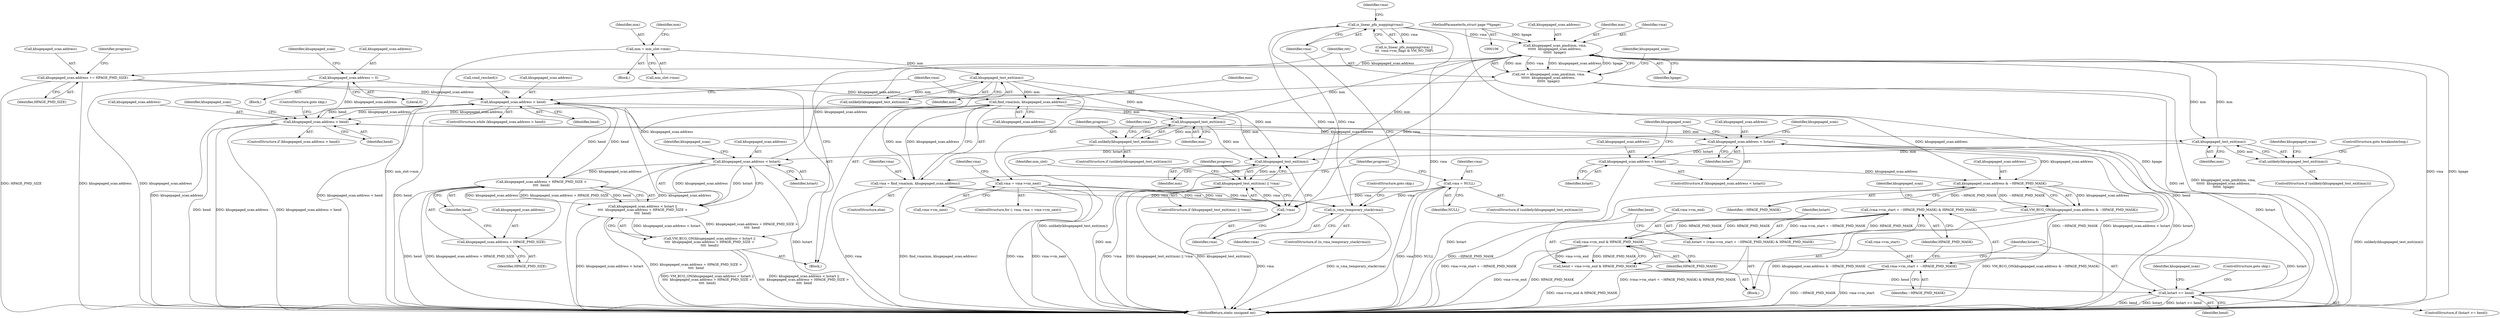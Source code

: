 digraph "0_linux_78f11a255749d09025f54d4e2df4fbcb031530e2_2@pointer" {
"1000314" [label="(Call,khugepaged_scan_pmd(mm, vma,\n\t\t\t\t\t\t  khugepaged_scan.address,\n\t\t\t\t\t\t  hpage))"];
"1000295" [label="(Call,khugepaged_test_exit(mm))"];
"1000314" [label="(Call,khugepaged_scan_pmd(mm, vma,\n\t\t\t\t\t\t  khugepaged_scan.address,\n\t\t\t\t\t\t  hpage))"];
"1000232" [label="(Call,is_linear_pfn_mapping(vma))"];
"1000227" [label="(Call,is_vma_temporary_stack(vma))"];
"1000178" [label="(Call,vma = vma->vm_next)"];
"1000167" [label="(Call,vma = find_vma(mm, khugepaged_scan.address))"];
"1000169" [label="(Call,find_vma(mm, khugepaged_scan.address))"];
"1000161" [label="(Call,khugepaged_test_exit(mm))"];
"1000149" [label="(Call,mm = mm_slot->mm)"];
"1000136" [label="(Call,khugepaged_scan.address = 0)"];
"1000163" [label="(Call,vma = NULL)"];
"1000300" [label="(Call,khugepaged_scan.address < hstart)"];
"1000285" [label="(Call,khugepaged_scan.address < hend)"];
"1000279" [label="(Call,khugepaged_scan.address & ~HPAGE_PMD_MASK)"];
"1000268" [label="(Call,khugepaged_scan.address < hstart)"];
"1000261" [label="(Call,khugepaged_scan.address > hend)"];
"1000256" [label="(Call,hstart >= hend)"];
"1000239" [label="(Call,hstart = (vma->vm_start + ~HPAGE_PMD_MASK) & HPAGE_PMD_MASK)"];
"1000241" [label="(Call,(vma->vm_start + ~HPAGE_PMD_MASK) & HPAGE_PMD_MASK)"];
"1000250" [label="(Call,vma->vm_end & HPAGE_PMD_MASK)"];
"1000248" [label="(Call,hend = vma->vm_end & HPAGE_PMD_MASK)"];
"1000273" [label="(Call,khugepaged_scan.address = hstart)"];
"1000321" [label="(Call,khugepaged_scan.address += HPAGE_PMD_SIZE)"];
"1000305" [label="(Call,khugepaged_scan.address + HPAGE_PMD_SIZE >\n\t\t\t\t  hend)"];
"1000108" [label="(MethodParameterIn,struct page **hpage)"];
"1000189" [label="(Call,khugepaged_test_exit(mm))"];
"1000188" [label="(Call,unlikely(khugepaged_test_exit(mm)))"];
"1000294" [label="(Call,unlikely(khugepaged_test_exit(mm)))"];
"1000312" [label="(Call,ret = khugepaged_scan_pmd(mm, vma,\n\t\t\t\t\t\t  khugepaged_scan.address,\n\t\t\t\t\t\t  hpage))"];
"1000242" [label="(Call,vma->vm_start + ~HPAGE_PMD_MASK)"];
"1000278" [label="(Call,VM_BUG_ON(khugepaged_scan.address & ~HPAGE_PMD_MASK))"];
"1000299" [label="(Call,khugepaged_scan.address < hstart ||\n\t\t\t\t  khugepaged_scan.address + HPAGE_PMD_SIZE >\n\t\t\t\t  hend)"];
"1000298" [label="(Call,VM_BUG_ON(khugepaged_scan.address < hstart ||\n\t\t\t\t  khugepaged_scan.address + HPAGE_PMD_SIZE >\n\t\t\t\t  hend))"];
"1000306" [label="(Call,khugepaged_scan.address + HPAGE_PMD_SIZE)"];
"1000355" [label="(Call,khugepaged_test_exit(mm))"];
"1000354" [label="(Call,khugepaged_test_exit(mm) || !vma)"];
"1000357" [label="(Call,!vma)"];
"1000136" [label="(Call,khugepaged_scan.address = 0)"];
"1000231" [label="(Call,is_linear_pfn_mapping(vma) ||\n\t\t\t  vma->vm_flags & VM_NO_THP)"];
"1000180" [label="(Call,vma->vm_next)"];
"1000242" [label="(Call,vma->vm_start + ~HPAGE_PMD_MASK)"];
"1000226" [label="(ControlStructure,if (is_vma_temporary_stack(vma)))"];
"1000171" [label="(Call,khugepaged_scan.address)"];
"1000232" [label="(Call,is_linear_pfn_mapping(vma))"];
"1000322" [label="(Call,khugepaged_scan.address)"];
"1000327" [label="(Identifier,progress)"];
"1000177" [label="(Identifier,vma)"];
"1000241" [label="(Call,(vma->vm_start + ~HPAGE_PMD_MASK) & HPAGE_PMD_MASK)"];
"1000161" [label="(Call,khugepaged_test_exit(mm))"];
"1000262" [label="(Call,khugepaged_scan.address)"];
"1000257" [label="(Identifier,hstart)"];
"1000243" [label="(Call,vma->vm_start)"];
"1000290" [label="(Block,)"];
"1000298" [label="(Call,VM_BUG_ON(khugepaged_scan.address < hstart ||\n\t\t\t\t  khugepaged_scan.address + HPAGE_PMD_SIZE >\n\t\t\t\t  hend))"];
"1000265" [label="(Identifier,hend)"];
"1000270" [label="(Identifier,khugepaged_scan)"];
"1000269" [label="(Call,khugepaged_scan.address)"];
"1000307" [label="(Call,khugepaged_scan.address)"];
"1000168" [label="(Identifier,vma)"];
"1000108" [label="(MethodParameterIn,struct page **hpage)"];
"1000247" [label="(Identifier,HPAGE_PMD_MASK)"];
"1000157" [label="(Identifier,mm)"];
"1000325" [label="(Identifier,HPAGE_PMD_SIZE)"];
"1000285" [label="(Call,khugepaged_scan.address < hend)"];
"1000140" [label="(Literal,0)"];
"1000292" [label="(Call,cond_resched())"];
"1000137" [label="(Call,khugepaged_scan.address)"];
"1000284" [label="(ControlStructure,while (khugepaged_scan.address < hend))"];
"1000302" [label="(Identifier,khugepaged_scan)"];
"1000274" [label="(Call,khugepaged_scan.address)"];
"1000299" [label="(Call,khugepaged_scan.address < hstart ||\n\t\t\t\t  khugepaged_scan.address + HPAGE_PMD_SIZE >\n\t\t\t\t  hend)"];
"1000109" [label="(Block,)"];
"1000279" [label="(Call,khugepaged_scan.address & ~HPAGE_PMD_MASK)"];
"1000283" [label="(Identifier,~HPAGE_PMD_MASK)"];
"1000227" [label="(Call,is_vma_temporary_stack(vma))"];
"1000164" [label="(Identifier,vma)"];
"1000170" [label="(Identifier,mm)"];
"1000246" [label="(Identifier,~HPAGE_PMD_MASK)"];
"1000255" [label="(ControlStructure,if (hstart >= hend))"];
"1000249" [label="(Identifier,hend)"];
"1000201" [label="(Identifier,vma)"];
"1000187" [label="(ControlStructure,if (unlikely(khugepaged_test_exit(mm))))"];
"1000389" [label="(Identifier,progress)"];
"1000233" [label="(Identifier,vma)"];
"1000356" [label="(Identifier,mm)"];
"1000308" [label="(Identifier,khugepaged_scan)"];
"1000190" [label="(Identifier,mm)"];
"1000261" [label="(Call,khugepaged_scan.address > hend)"];
"1000295" [label="(Call,khugepaged_test_exit(mm))"];
"1000320" [label="(Identifier,hpage)"];
"1000301" [label="(Call,khugepaged_scan.address)"];
"1000149" [label="(Call,mm = mm_slot->mm)"];
"1000358" [label="(Identifier,vma)"];
"1000183" [label="(Block,)"];
"1000304" [label="(Identifier,hstart)"];
"1000266" [label="(ControlStructure,goto skip;)"];
"1000263" [label="(Identifier,khugepaged_scan)"];
"1000281" [label="(Identifier,khugepaged_scan)"];
"1000278" [label="(Call,VM_BUG_ON(khugepaged_scan.address & ~HPAGE_PMD_MASK))"];
"1000259" [label="(ControlStructure,goto skip;)"];
"1000286" [label="(Call,khugepaged_scan.address)"];
"1000159" [label="(ControlStructure,if (unlikely(khugepaged_test_exit(mm))))"];
"1000354" [label="(Call,khugepaged_test_exit(mm) || !vma)"];
"1000311" [label="(Identifier,hend)"];
"1000167" [label="(Call,vma = find_vma(mm, khugepaged_scan.address))"];
"1000169" [label="(Call,find_vma(mm, khugepaged_scan.address))"];
"1000258" [label="(Identifier,hend)"];
"1000178" [label="(Call,vma = vma->vm_next)"];
"1000239" [label="(Call,hstart = (vma->vm_start + ~HPAGE_PMD_MASK) & HPAGE_PMD_MASK)"];
"1000166" [label="(ControlStructure,else)"];
"1000151" [label="(Call,mm_slot->mm)"];
"1000305" [label="(Call,khugepaged_scan.address + HPAGE_PMD_SIZE >\n\t\t\t\t  hend)"];
"1000296" [label="(Identifier,mm)"];
"1000236" [label="(Identifier,vma)"];
"1000260" [label="(ControlStructure,if (khugepaged_scan.address > hend))"];
"1000160" [label="(Call,unlikely(khugepaged_test_exit(mm)))"];
"1000273" [label="(Call,khugepaged_scan.address = hstart)"];
"1000250" [label="(Call,vma->vm_end & HPAGE_PMD_MASK)"];
"1000364" [label="(Identifier,mm_slot)"];
"1000297" [label="(ControlStructure,goto breakouterloop;)"];
"1000267" [label="(ControlStructure,if (khugepaged_scan.address < hstart))"];
"1000357" [label="(Call,!vma)"];
"1000277" [label="(Identifier,hstart)"];
"1000323" [label="(Identifier,khugepaged_scan)"];
"1000228" [label="(Identifier,vma)"];
"1000150" [label="(Identifier,mm)"];
"1000165" [label="(Identifier,NULL)"];
"1000162" [label="(Identifier,mm)"];
"1000312" [label="(Call,ret = khugepaged_scan_pmd(mm, vma,\n\t\t\t\t\t\t  khugepaged_scan.address,\n\t\t\t\t\t\t  hpage))"];
"1000317" [label="(Call,khugepaged_scan.address)"];
"1000135" [label="(Block,)"];
"1000176" [label="(ControlStructure,for (; vma; vma = vma->vm_next))"];
"1000229" [label="(ControlStructure,goto skip;)"];
"1000179" [label="(Identifier,vma)"];
"1000143" [label="(Identifier,khugepaged_scan)"];
"1000163" [label="(Call,vma = NULL)"];
"1000256" [label="(Call,hstart >= hend)"];
"1000280" [label="(Call,khugepaged_scan.address)"];
"1000189" [label="(Call,khugepaged_test_exit(mm))"];
"1000254" [label="(Identifier,HPAGE_PMD_MASK)"];
"1000240" [label="(Identifier,hstart)"];
"1000306" [label="(Call,khugepaged_scan.address + HPAGE_PMD_SIZE)"];
"1000313" [label="(Identifier,ret)"];
"1000287" [label="(Identifier,khugepaged_scan)"];
"1000272" [label="(Identifier,hstart)"];
"1000355" [label="(Call,khugepaged_test_exit(mm))"];
"1000289" [label="(Identifier,hend)"];
"1000353" [label="(ControlStructure,if (khugepaged_test_exit(mm) || !vma))"];
"1000175" [label="(Identifier,progress)"];
"1000188" [label="(Call,unlikely(khugepaged_test_exit(mm)))"];
"1000315" [label="(Identifier,mm)"];
"1000390" [label="(MethodReturn,static unsigned int)"];
"1000300" [label="(Call,khugepaged_scan.address < hstart)"];
"1000316" [label="(Identifier,vma)"];
"1000248" [label="(Call,hend = vma->vm_end & HPAGE_PMD_MASK)"];
"1000193" [label="(Identifier,progress)"];
"1000293" [label="(ControlStructure,if (unlikely(khugepaged_test_exit(mm))))"];
"1000294" [label="(Call,unlikely(khugepaged_test_exit(mm)))"];
"1000268" [label="(Call,khugepaged_scan.address < hstart)"];
"1000275" [label="(Identifier,khugepaged_scan)"];
"1000251" [label="(Call,vma->vm_end)"];
"1000314" [label="(Call,khugepaged_scan_pmd(mm, vma,\n\t\t\t\t\t\t  khugepaged_scan.address,\n\t\t\t\t\t\t  hpage))"];
"1000310" [label="(Identifier,HPAGE_PMD_SIZE)"];
"1000321" [label="(Call,khugepaged_scan.address += HPAGE_PMD_SIZE)"];
"1000314" -> "1000312"  [label="AST: "];
"1000314" -> "1000320"  [label="CFG: "];
"1000315" -> "1000314"  [label="AST: "];
"1000316" -> "1000314"  [label="AST: "];
"1000317" -> "1000314"  [label="AST: "];
"1000320" -> "1000314"  [label="AST: "];
"1000312" -> "1000314"  [label="CFG: "];
"1000314" -> "1000390"  [label="DDG: vma"];
"1000314" -> "1000390"  [label="DDG: hpage"];
"1000314" -> "1000189"  [label="DDG: mm"];
"1000314" -> "1000295"  [label="DDG: mm"];
"1000314" -> "1000312"  [label="DDG: mm"];
"1000314" -> "1000312"  [label="DDG: vma"];
"1000314" -> "1000312"  [label="DDG: khugepaged_scan.address"];
"1000314" -> "1000312"  [label="DDG: hpage"];
"1000295" -> "1000314"  [label="DDG: mm"];
"1000232" -> "1000314"  [label="DDG: vma"];
"1000300" -> "1000314"  [label="DDG: khugepaged_scan.address"];
"1000108" -> "1000314"  [label="DDG: hpage"];
"1000314" -> "1000321"  [label="DDG: khugepaged_scan.address"];
"1000314" -> "1000355"  [label="DDG: mm"];
"1000314" -> "1000357"  [label="DDG: vma"];
"1000295" -> "1000294"  [label="AST: "];
"1000295" -> "1000296"  [label="CFG: "];
"1000296" -> "1000295"  [label="AST: "];
"1000294" -> "1000295"  [label="CFG: "];
"1000295" -> "1000294"  [label="DDG: mm"];
"1000189" -> "1000295"  [label="DDG: mm"];
"1000295" -> "1000355"  [label="DDG: mm"];
"1000232" -> "1000231"  [label="AST: "];
"1000232" -> "1000233"  [label="CFG: "];
"1000233" -> "1000232"  [label="AST: "];
"1000236" -> "1000232"  [label="CFG: "];
"1000231" -> "1000232"  [label="CFG: "];
"1000232" -> "1000390"  [label="DDG: vma"];
"1000232" -> "1000231"  [label="DDG: vma"];
"1000227" -> "1000232"  [label="DDG: vma"];
"1000232" -> "1000357"  [label="DDG: vma"];
"1000227" -> "1000226"  [label="AST: "];
"1000227" -> "1000228"  [label="CFG: "];
"1000228" -> "1000227"  [label="AST: "];
"1000229" -> "1000227"  [label="CFG: "];
"1000233" -> "1000227"  [label="CFG: "];
"1000227" -> "1000390"  [label="DDG: is_vma_temporary_stack(vma)"];
"1000178" -> "1000227"  [label="DDG: vma"];
"1000167" -> "1000227"  [label="DDG: vma"];
"1000163" -> "1000227"  [label="DDG: vma"];
"1000178" -> "1000176"  [label="AST: "];
"1000178" -> "1000180"  [label="CFG: "];
"1000179" -> "1000178"  [label="AST: "];
"1000180" -> "1000178"  [label="AST: "];
"1000177" -> "1000178"  [label="CFG: "];
"1000178" -> "1000390"  [label="DDG: vma"];
"1000178" -> "1000390"  [label="DDG: vma->vm_next"];
"1000178" -> "1000357"  [label="DDG: vma"];
"1000167" -> "1000166"  [label="AST: "];
"1000167" -> "1000169"  [label="CFG: "];
"1000168" -> "1000167"  [label="AST: "];
"1000169" -> "1000167"  [label="AST: "];
"1000175" -> "1000167"  [label="CFG: "];
"1000167" -> "1000390"  [label="DDG: vma"];
"1000167" -> "1000390"  [label="DDG: find_vma(mm, khugepaged_scan.address)"];
"1000169" -> "1000167"  [label="DDG: mm"];
"1000169" -> "1000167"  [label="DDG: khugepaged_scan.address"];
"1000167" -> "1000357"  [label="DDG: vma"];
"1000169" -> "1000171"  [label="CFG: "];
"1000170" -> "1000169"  [label="AST: "];
"1000171" -> "1000169"  [label="AST: "];
"1000169" -> "1000390"  [label="DDG: khugepaged_scan.address"];
"1000161" -> "1000169"  [label="DDG: mm"];
"1000136" -> "1000169"  [label="DDG: khugepaged_scan.address"];
"1000169" -> "1000189"  [label="DDG: mm"];
"1000169" -> "1000261"  [label="DDG: khugepaged_scan.address"];
"1000169" -> "1000355"  [label="DDG: mm"];
"1000161" -> "1000160"  [label="AST: "];
"1000161" -> "1000162"  [label="CFG: "];
"1000162" -> "1000161"  [label="AST: "];
"1000160" -> "1000161"  [label="CFG: "];
"1000161" -> "1000160"  [label="DDG: mm"];
"1000149" -> "1000161"  [label="DDG: mm"];
"1000161" -> "1000189"  [label="DDG: mm"];
"1000161" -> "1000355"  [label="DDG: mm"];
"1000149" -> "1000109"  [label="AST: "];
"1000149" -> "1000151"  [label="CFG: "];
"1000150" -> "1000149"  [label="AST: "];
"1000151" -> "1000149"  [label="AST: "];
"1000157" -> "1000149"  [label="CFG: "];
"1000149" -> "1000390"  [label="DDG: mm_slot->mm"];
"1000136" -> "1000135"  [label="AST: "];
"1000136" -> "1000140"  [label="CFG: "];
"1000137" -> "1000136"  [label="AST: "];
"1000140" -> "1000136"  [label="AST: "];
"1000143" -> "1000136"  [label="CFG: "];
"1000136" -> "1000390"  [label="DDG: khugepaged_scan.address"];
"1000136" -> "1000261"  [label="DDG: khugepaged_scan.address"];
"1000163" -> "1000159"  [label="AST: "];
"1000163" -> "1000165"  [label="CFG: "];
"1000164" -> "1000163"  [label="AST: "];
"1000165" -> "1000163"  [label="AST: "];
"1000175" -> "1000163"  [label="CFG: "];
"1000163" -> "1000390"  [label="DDG: vma"];
"1000163" -> "1000390"  [label="DDG: NULL"];
"1000163" -> "1000357"  [label="DDG: vma"];
"1000300" -> "1000299"  [label="AST: "];
"1000300" -> "1000304"  [label="CFG: "];
"1000301" -> "1000300"  [label="AST: "];
"1000304" -> "1000300"  [label="AST: "];
"1000308" -> "1000300"  [label="CFG: "];
"1000299" -> "1000300"  [label="CFG: "];
"1000300" -> "1000390"  [label="DDG: hstart"];
"1000300" -> "1000299"  [label="DDG: khugepaged_scan.address"];
"1000300" -> "1000299"  [label="DDG: hstart"];
"1000285" -> "1000300"  [label="DDG: khugepaged_scan.address"];
"1000268" -> "1000300"  [label="DDG: hstart"];
"1000300" -> "1000305"  [label="DDG: khugepaged_scan.address"];
"1000300" -> "1000306"  [label="DDG: khugepaged_scan.address"];
"1000285" -> "1000284"  [label="AST: "];
"1000285" -> "1000289"  [label="CFG: "];
"1000286" -> "1000285"  [label="AST: "];
"1000289" -> "1000285"  [label="AST: "];
"1000292" -> "1000285"  [label="CFG: "];
"1000179" -> "1000285"  [label="CFG: "];
"1000285" -> "1000390"  [label="DDG: khugepaged_scan.address"];
"1000285" -> "1000390"  [label="DDG: khugepaged_scan.address < hend"];
"1000285" -> "1000390"  [label="DDG: hend"];
"1000285" -> "1000261"  [label="DDG: khugepaged_scan.address"];
"1000279" -> "1000285"  [label="DDG: khugepaged_scan.address"];
"1000321" -> "1000285"  [label="DDG: khugepaged_scan.address"];
"1000305" -> "1000285"  [label="DDG: hend"];
"1000261" -> "1000285"  [label="DDG: hend"];
"1000285" -> "1000305"  [label="DDG: hend"];
"1000279" -> "1000278"  [label="AST: "];
"1000279" -> "1000283"  [label="CFG: "];
"1000280" -> "1000279"  [label="AST: "];
"1000283" -> "1000279"  [label="AST: "];
"1000278" -> "1000279"  [label="CFG: "];
"1000279" -> "1000390"  [label="DDG: ~HPAGE_PMD_MASK"];
"1000279" -> "1000241"  [label="DDG: ~HPAGE_PMD_MASK"];
"1000279" -> "1000242"  [label="DDG: ~HPAGE_PMD_MASK"];
"1000279" -> "1000278"  [label="DDG: khugepaged_scan.address"];
"1000279" -> "1000278"  [label="DDG: ~HPAGE_PMD_MASK"];
"1000268" -> "1000279"  [label="DDG: khugepaged_scan.address"];
"1000273" -> "1000279"  [label="DDG: khugepaged_scan.address"];
"1000268" -> "1000267"  [label="AST: "];
"1000268" -> "1000272"  [label="CFG: "];
"1000269" -> "1000268"  [label="AST: "];
"1000272" -> "1000268"  [label="AST: "];
"1000275" -> "1000268"  [label="CFG: "];
"1000281" -> "1000268"  [label="CFG: "];
"1000268" -> "1000390"  [label="DDG: khugepaged_scan.address < hstart"];
"1000268" -> "1000390"  [label="DDG: hstart"];
"1000261" -> "1000268"  [label="DDG: khugepaged_scan.address"];
"1000256" -> "1000268"  [label="DDG: hstart"];
"1000268" -> "1000273"  [label="DDG: hstart"];
"1000261" -> "1000260"  [label="AST: "];
"1000261" -> "1000265"  [label="CFG: "];
"1000262" -> "1000261"  [label="AST: "];
"1000265" -> "1000261"  [label="AST: "];
"1000266" -> "1000261"  [label="CFG: "];
"1000270" -> "1000261"  [label="CFG: "];
"1000261" -> "1000390"  [label="DDG: hend"];
"1000261" -> "1000390"  [label="DDG: khugepaged_scan.address"];
"1000261" -> "1000390"  [label="DDG: khugepaged_scan.address > hend"];
"1000256" -> "1000261"  [label="DDG: hend"];
"1000256" -> "1000255"  [label="AST: "];
"1000256" -> "1000258"  [label="CFG: "];
"1000257" -> "1000256"  [label="AST: "];
"1000258" -> "1000256"  [label="AST: "];
"1000259" -> "1000256"  [label="CFG: "];
"1000263" -> "1000256"  [label="CFG: "];
"1000256" -> "1000390"  [label="DDG: hend"];
"1000256" -> "1000390"  [label="DDG: hstart"];
"1000256" -> "1000390"  [label="DDG: hstart >= hend"];
"1000239" -> "1000256"  [label="DDG: hstart"];
"1000248" -> "1000256"  [label="DDG: hend"];
"1000239" -> "1000183"  [label="AST: "];
"1000239" -> "1000241"  [label="CFG: "];
"1000240" -> "1000239"  [label="AST: "];
"1000241" -> "1000239"  [label="AST: "];
"1000249" -> "1000239"  [label="CFG: "];
"1000239" -> "1000390"  [label="DDG: (vma->vm_start + ~HPAGE_PMD_MASK) & HPAGE_PMD_MASK"];
"1000241" -> "1000239"  [label="DDG: vma->vm_start + ~HPAGE_PMD_MASK"];
"1000241" -> "1000239"  [label="DDG: HPAGE_PMD_MASK"];
"1000241" -> "1000247"  [label="CFG: "];
"1000242" -> "1000241"  [label="AST: "];
"1000247" -> "1000241"  [label="AST: "];
"1000241" -> "1000390"  [label="DDG: vma->vm_start + ~HPAGE_PMD_MASK"];
"1000250" -> "1000241"  [label="DDG: HPAGE_PMD_MASK"];
"1000241" -> "1000250"  [label="DDG: HPAGE_PMD_MASK"];
"1000250" -> "1000248"  [label="AST: "];
"1000250" -> "1000254"  [label="CFG: "];
"1000251" -> "1000250"  [label="AST: "];
"1000254" -> "1000250"  [label="AST: "];
"1000248" -> "1000250"  [label="CFG: "];
"1000250" -> "1000390"  [label="DDG: vma->vm_end"];
"1000250" -> "1000390"  [label="DDG: HPAGE_PMD_MASK"];
"1000250" -> "1000248"  [label="DDG: vma->vm_end"];
"1000250" -> "1000248"  [label="DDG: HPAGE_PMD_MASK"];
"1000248" -> "1000183"  [label="AST: "];
"1000249" -> "1000248"  [label="AST: "];
"1000257" -> "1000248"  [label="CFG: "];
"1000248" -> "1000390"  [label="DDG: vma->vm_end & HPAGE_PMD_MASK"];
"1000273" -> "1000267"  [label="AST: "];
"1000273" -> "1000277"  [label="CFG: "];
"1000274" -> "1000273"  [label="AST: "];
"1000277" -> "1000273"  [label="AST: "];
"1000281" -> "1000273"  [label="CFG: "];
"1000273" -> "1000390"  [label="DDG: hstart"];
"1000321" -> "1000290"  [label="AST: "];
"1000321" -> "1000325"  [label="CFG: "];
"1000322" -> "1000321"  [label="AST: "];
"1000325" -> "1000321"  [label="AST: "];
"1000327" -> "1000321"  [label="CFG: "];
"1000321" -> "1000390"  [label="DDG: khugepaged_scan.address"];
"1000321" -> "1000390"  [label="DDG: HPAGE_PMD_SIZE"];
"1000305" -> "1000299"  [label="AST: "];
"1000305" -> "1000311"  [label="CFG: "];
"1000306" -> "1000305"  [label="AST: "];
"1000311" -> "1000305"  [label="AST: "];
"1000299" -> "1000305"  [label="CFG: "];
"1000305" -> "1000390"  [label="DDG: hend"];
"1000305" -> "1000390"  [label="DDG: khugepaged_scan.address + HPAGE_PMD_SIZE"];
"1000305" -> "1000299"  [label="DDG: khugepaged_scan.address + HPAGE_PMD_SIZE"];
"1000305" -> "1000299"  [label="DDG: hend"];
"1000108" -> "1000106"  [label="AST: "];
"1000108" -> "1000390"  [label="DDG: hpage"];
"1000189" -> "1000188"  [label="AST: "];
"1000189" -> "1000190"  [label="CFG: "];
"1000190" -> "1000189"  [label="AST: "];
"1000188" -> "1000189"  [label="CFG: "];
"1000189" -> "1000188"  [label="DDG: mm"];
"1000189" -> "1000355"  [label="DDG: mm"];
"1000188" -> "1000187"  [label="AST: "];
"1000193" -> "1000188"  [label="CFG: "];
"1000201" -> "1000188"  [label="CFG: "];
"1000188" -> "1000390"  [label="DDG: unlikely(khugepaged_test_exit(mm))"];
"1000294" -> "1000293"  [label="AST: "];
"1000297" -> "1000294"  [label="CFG: "];
"1000302" -> "1000294"  [label="CFG: "];
"1000294" -> "1000390"  [label="DDG: unlikely(khugepaged_test_exit(mm))"];
"1000312" -> "1000290"  [label="AST: "];
"1000313" -> "1000312"  [label="AST: "];
"1000323" -> "1000312"  [label="CFG: "];
"1000312" -> "1000390"  [label="DDG: ret"];
"1000312" -> "1000390"  [label="DDG: khugepaged_scan_pmd(mm, vma,\n\t\t\t\t\t\t  khugepaged_scan.address,\n\t\t\t\t\t\t  hpage)"];
"1000242" -> "1000246"  [label="CFG: "];
"1000243" -> "1000242"  [label="AST: "];
"1000246" -> "1000242"  [label="AST: "];
"1000247" -> "1000242"  [label="CFG: "];
"1000242" -> "1000390"  [label="DDG: ~HPAGE_PMD_MASK"];
"1000242" -> "1000390"  [label="DDG: vma->vm_start"];
"1000278" -> "1000183"  [label="AST: "];
"1000287" -> "1000278"  [label="CFG: "];
"1000278" -> "1000390"  [label="DDG: VM_BUG_ON(khugepaged_scan.address & ~HPAGE_PMD_MASK)"];
"1000278" -> "1000390"  [label="DDG: khugepaged_scan.address & ~HPAGE_PMD_MASK"];
"1000299" -> "1000298"  [label="AST: "];
"1000298" -> "1000299"  [label="CFG: "];
"1000299" -> "1000390"  [label="DDG: khugepaged_scan.address < hstart"];
"1000299" -> "1000390"  [label="DDG: khugepaged_scan.address + HPAGE_PMD_SIZE >\n\t\t\t\t  hend"];
"1000299" -> "1000298"  [label="DDG: khugepaged_scan.address < hstart"];
"1000299" -> "1000298"  [label="DDG: khugepaged_scan.address + HPAGE_PMD_SIZE >\n\t\t\t\t  hend"];
"1000298" -> "1000290"  [label="AST: "];
"1000313" -> "1000298"  [label="CFG: "];
"1000298" -> "1000390"  [label="DDG: VM_BUG_ON(khugepaged_scan.address < hstart ||\n\t\t\t\t  khugepaged_scan.address + HPAGE_PMD_SIZE >\n\t\t\t\t  hend)"];
"1000298" -> "1000390"  [label="DDG: khugepaged_scan.address < hstart ||\n\t\t\t\t  khugepaged_scan.address + HPAGE_PMD_SIZE >\n\t\t\t\t  hend"];
"1000306" -> "1000310"  [label="CFG: "];
"1000307" -> "1000306"  [label="AST: "];
"1000310" -> "1000306"  [label="AST: "];
"1000311" -> "1000306"  [label="CFG: "];
"1000355" -> "1000354"  [label="AST: "];
"1000355" -> "1000356"  [label="CFG: "];
"1000356" -> "1000355"  [label="AST: "];
"1000358" -> "1000355"  [label="CFG: "];
"1000354" -> "1000355"  [label="CFG: "];
"1000355" -> "1000390"  [label="DDG: mm"];
"1000355" -> "1000354"  [label="DDG: mm"];
"1000354" -> "1000353"  [label="AST: "];
"1000354" -> "1000357"  [label="CFG: "];
"1000357" -> "1000354"  [label="AST: "];
"1000364" -> "1000354"  [label="CFG: "];
"1000389" -> "1000354"  [label="CFG: "];
"1000354" -> "1000390"  [label="DDG: !vma"];
"1000354" -> "1000390"  [label="DDG: khugepaged_test_exit(mm) || !vma"];
"1000354" -> "1000390"  [label="DDG: khugepaged_test_exit(mm)"];
"1000357" -> "1000354"  [label="DDG: vma"];
"1000357" -> "1000358"  [label="CFG: "];
"1000358" -> "1000357"  [label="AST: "];
"1000357" -> "1000390"  [label="DDG: vma"];
}
